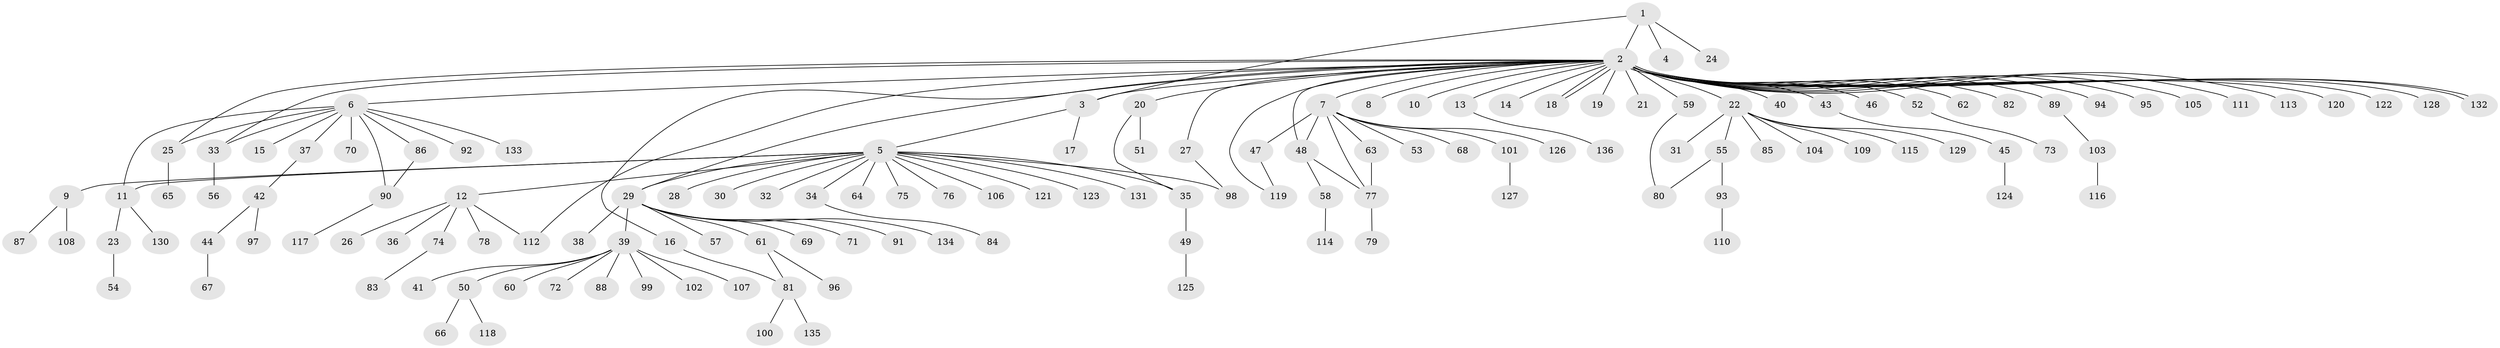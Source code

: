 // Generated by graph-tools (version 1.1) at 2025/47/03/09/25 04:47:32]
// undirected, 136 vertices, 152 edges
graph export_dot {
graph [start="1"]
  node [color=gray90,style=filled];
  1;
  2;
  3;
  4;
  5;
  6;
  7;
  8;
  9;
  10;
  11;
  12;
  13;
  14;
  15;
  16;
  17;
  18;
  19;
  20;
  21;
  22;
  23;
  24;
  25;
  26;
  27;
  28;
  29;
  30;
  31;
  32;
  33;
  34;
  35;
  36;
  37;
  38;
  39;
  40;
  41;
  42;
  43;
  44;
  45;
  46;
  47;
  48;
  49;
  50;
  51;
  52;
  53;
  54;
  55;
  56;
  57;
  58;
  59;
  60;
  61;
  62;
  63;
  64;
  65;
  66;
  67;
  68;
  69;
  70;
  71;
  72;
  73;
  74;
  75;
  76;
  77;
  78;
  79;
  80;
  81;
  82;
  83;
  84;
  85;
  86;
  87;
  88;
  89;
  90;
  91;
  92;
  93;
  94;
  95;
  96;
  97;
  98;
  99;
  100;
  101;
  102;
  103;
  104;
  105;
  106;
  107;
  108;
  109;
  110;
  111;
  112;
  113;
  114;
  115;
  116;
  117;
  118;
  119;
  120;
  121;
  122;
  123;
  124;
  125;
  126;
  127;
  128;
  129;
  130;
  131;
  132;
  133;
  134;
  135;
  136;
  1 -- 2;
  1 -- 3;
  1 -- 4;
  1 -- 24;
  2 -- 3;
  2 -- 6;
  2 -- 7;
  2 -- 8;
  2 -- 10;
  2 -- 13;
  2 -- 14;
  2 -- 16;
  2 -- 18;
  2 -- 18;
  2 -- 19;
  2 -- 20;
  2 -- 21;
  2 -- 22;
  2 -- 25;
  2 -- 27;
  2 -- 29;
  2 -- 33;
  2 -- 40;
  2 -- 43;
  2 -- 46;
  2 -- 48;
  2 -- 52;
  2 -- 59;
  2 -- 62;
  2 -- 82;
  2 -- 89;
  2 -- 94;
  2 -- 95;
  2 -- 105;
  2 -- 111;
  2 -- 112;
  2 -- 113;
  2 -- 119;
  2 -- 120;
  2 -- 122;
  2 -- 128;
  2 -- 132;
  2 -- 132;
  3 -- 5;
  3 -- 17;
  5 -- 9;
  5 -- 11;
  5 -- 12;
  5 -- 28;
  5 -- 29;
  5 -- 30;
  5 -- 32;
  5 -- 34;
  5 -- 35;
  5 -- 64;
  5 -- 75;
  5 -- 76;
  5 -- 98;
  5 -- 106;
  5 -- 121;
  5 -- 123;
  5 -- 131;
  6 -- 11;
  6 -- 15;
  6 -- 25;
  6 -- 33;
  6 -- 37;
  6 -- 70;
  6 -- 86;
  6 -- 90;
  6 -- 92;
  6 -- 133;
  7 -- 47;
  7 -- 48;
  7 -- 53;
  7 -- 63;
  7 -- 68;
  7 -- 77;
  7 -- 101;
  7 -- 126;
  9 -- 87;
  9 -- 108;
  11 -- 23;
  11 -- 130;
  12 -- 26;
  12 -- 36;
  12 -- 74;
  12 -- 78;
  12 -- 112;
  13 -- 136;
  16 -- 81;
  20 -- 35;
  20 -- 51;
  22 -- 31;
  22 -- 55;
  22 -- 85;
  22 -- 104;
  22 -- 109;
  22 -- 115;
  22 -- 129;
  23 -- 54;
  25 -- 65;
  27 -- 98;
  29 -- 38;
  29 -- 39;
  29 -- 57;
  29 -- 61;
  29 -- 69;
  29 -- 71;
  29 -- 91;
  29 -- 134;
  33 -- 56;
  34 -- 84;
  35 -- 49;
  37 -- 42;
  39 -- 41;
  39 -- 50;
  39 -- 60;
  39 -- 72;
  39 -- 88;
  39 -- 99;
  39 -- 102;
  39 -- 107;
  42 -- 44;
  42 -- 97;
  43 -- 45;
  44 -- 67;
  45 -- 124;
  47 -- 119;
  48 -- 58;
  48 -- 77;
  49 -- 125;
  50 -- 66;
  50 -- 118;
  52 -- 73;
  55 -- 80;
  55 -- 93;
  58 -- 114;
  59 -- 80;
  61 -- 81;
  61 -- 96;
  63 -- 77;
  74 -- 83;
  77 -- 79;
  81 -- 100;
  81 -- 135;
  86 -- 90;
  89 -- 103;
  90 -- 117;
  93 -- 110;
  101 -- 127;
  103 -- 116;
}

